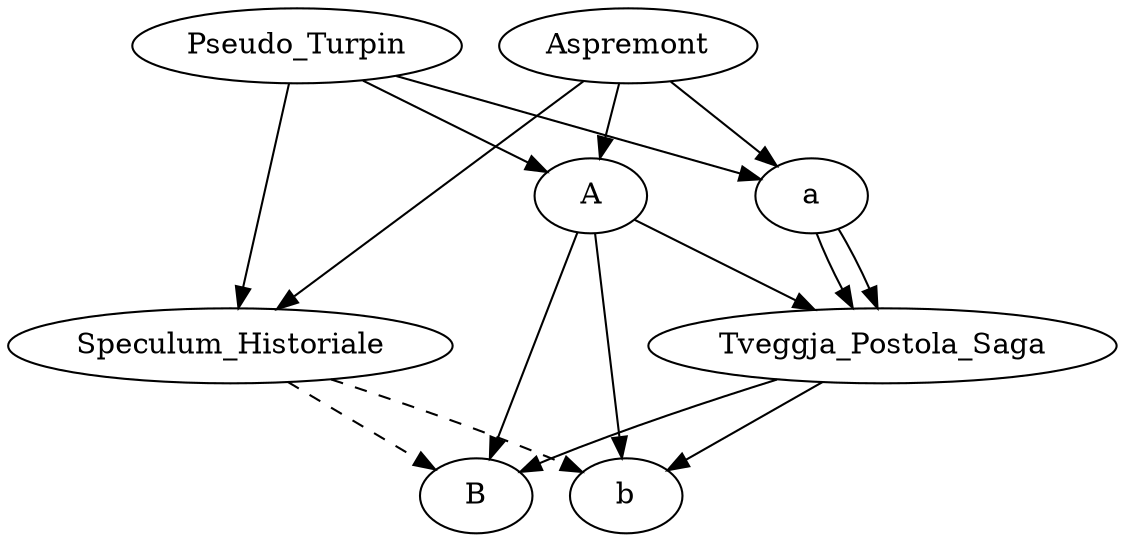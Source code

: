 digraph {

    # To refactor nodes, place the cursor left to a node name
    Pseudo_Turpin -> Speculum_Historiale;
    Aspremont -> Speculum_Historiale;
    Pseudo_Turpin -> A;
    Pseudo_Turpin -> a;
    Aspremont -> A;
    Aspremont -> a:
    Speculum_Historiale -> Tveggja_Postola_Saga;
    A -> Tveggja_Postola_Saga;
    a -> Tveggja_Postola_Saga;
    Tveggja_Postola_Saga -> B;
    Tveggja_Postola_Saga -> b;
    Speculum_Historiale -> B [style="dashed"];
    Speculum_Historiale -> b [style="dashed"];
    A -> B;
    A -> b;


}
